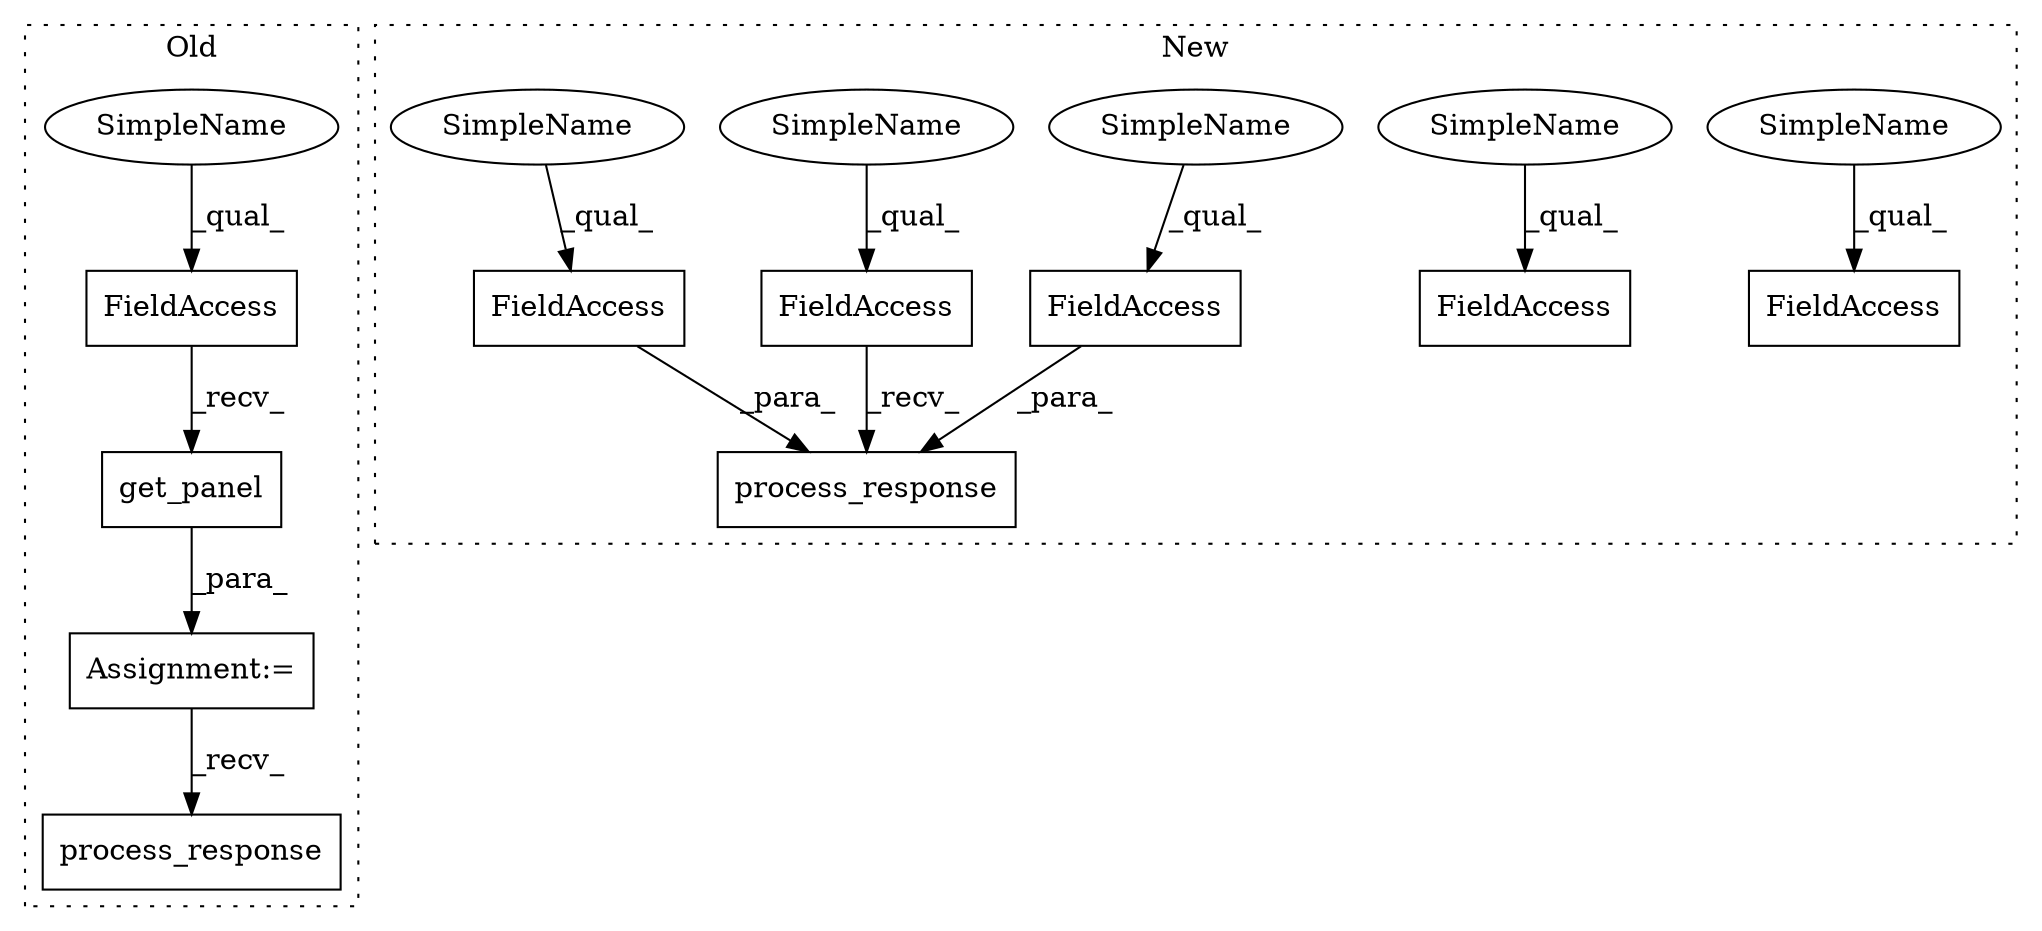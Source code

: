 digraph G {
subgraph cluster0 {
1 [label="process_response" a="32" s="568,594" l="17,1" shape="box"];
6 [label="Assignment:=" a="7" s="511" l="1" shape="box"];
7 [label="get_panel" a="32" s="525,547" l="10,1" shape="box"];
8 [label="FieldAccess" a="22" s="512" l="12" shape="box"];
11 [label="SimpleName" a="42" s="512" l="4" shape="ellipse"];
label = "Old";
style="dotted";
}
subgraph cluster1 {
2 [label="process_response" a="32" s="615,658" l="17,1" shape="box"];
3 [label="FieldAccess" a="22" s="604" l="10" shape="box"];
4 [label="FieldAccess" a="22" s="645" l="13" shape="box"];
5 [label="FieldAccess" a="22" s="632" l="12" shape="box"];
9 [label="FieldAccess" a="22" s="546" l="11" shape="box"];
10 [label="FieldAccess" a="22" s="673" l="10" shape="box"];
12 [label="SimpleName" a="42" s="673" l="4" shape="ellipse"];
13 [label="SimpleName" a="42" s="546" l="4" shape="ellipse"];
14 [label="SimpleName" a="42" s="645" l="4" shape="ellipse"];
15 [label="SimpleName" a="42" s="604" l="4" shape="ellipse"];
16 [label="SimpleName" a="42" s="632" l="4" shape="ellipse"];
label = "New";
style="dotted";
}
3 -> 2 [label="_recv_"];
4 -> 2 [label="_para_"];
5 -> 2 [label="_para_"];
6 -> 1 [label="_recv_"];
7 -> 6 [label="_para_"];
8 -> 7 [label="_recv_"];
11 -> 8 [label="_qual_"];
12 -> 10 [label="_qual_"];
13 -> 9 [label="_qual_"];
14 -> 4 [label="_qual_"];
15 -> 3 [label="_qual_"];
16 -> 5 [label="_qual_"];
}